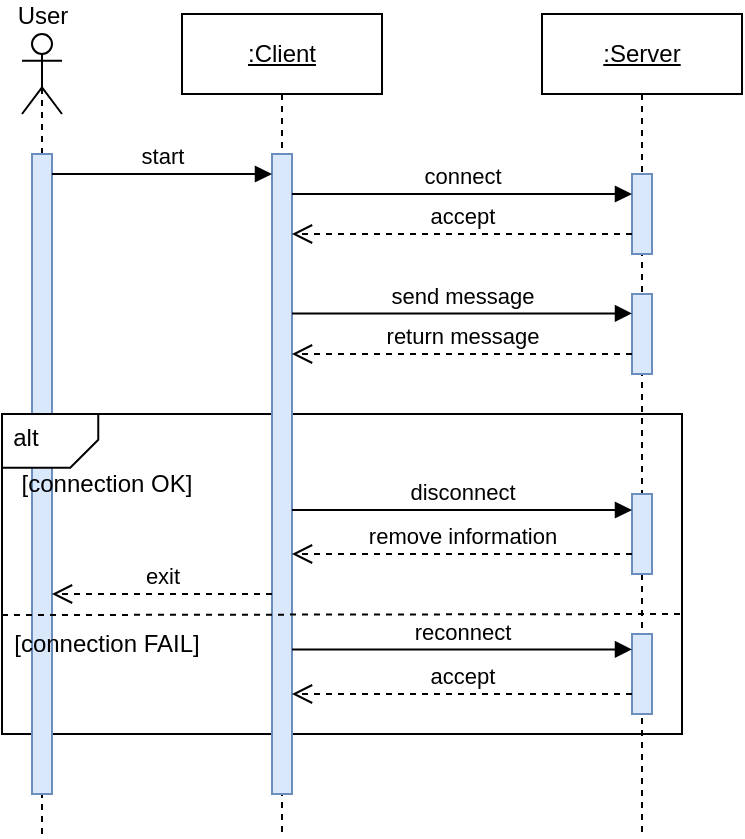 <mxfile version="25.0.3">
  <diagram name="Page-1" id="2YBvvXClWsGukQMizWep">
    <mxGraphModel dx="545" dy="319" grid="1" gridSize="10" guides="1" tooltips="1" connect="1" arrows="1" fold="1" page="1" pageScale="1" pageWidth="850" pageHeight="1100" math="0" shadow="0">
      <root>
        <mxCell id="0" />
        <mxCell id="1" parent="0" />
        <mxCell id="YEHJxIxcLhQByCdSeD-x-26" value="" style="rounded=0;whiteSpace=wrap;html=1;" vertex="1" parent="1">
          <mxGeometry x="210" y="240" width="340" height="160" as="geometry" />
        </mxCell>
        <mxCell id="aM9ryv3xv72pqoxQDRHE-1" value="&lt;u&gt;:Client&lt;/u&gt;" style="shape=umlLifeline;perimeter=lifelinePerimeter;whiteSpace=wrap;html=1;container=0;dropTarget=0;collapsible=0;recursiveResize=0;outlineConnect=0;portConstraint=eastwest;newEdgeStyle={&quot;edgeStyle&quot;:&quot;elbowEdgeStyle&quot;,&quot;elbow&quot;:&quot;vertical&quot;,&quot;curved&quot;:0,&quot;rounded&quot;:0};" parent="1" vertex="1">
          <mxGeometry x="300" y="40" width="100" height="410" as="geometry" />
        </mxCell>
        <mxCell id="aM9ryv3xv72pqoxQDRHE-2" value="" style="html=1;points=[];perimeter=orthogonalPerimeter;outlineConnect=0;targetShapes=umlLifeline;portConstraint=eastwest;newEdgeStyle={&quot;edgeStyle&quot;:&quot;elbowEdgeStyle&quot;,&quot;elbow&quot;:&quot;vertical&quot;,&quot;curved&quot;:0,&quot;rounded&quot;:0};fillColor=#dae8fc;strokeColor=#6c8ebf;" parent="aM9ryv3xv72pqoxQDRHE-1" vertex="1">
          <mxGeometry x="45" y="70" width="10" height="320" as="geometry" />
        </mxCell>
        <mxCell id="aM9ryv3xv72pqoxQDRHE-5" value="&lt;u&gt;:Server&lt;/u&gt;" style="shape=umlLifeline;perimeter=lifelinePerimeter;whiteSpace=wrap;html=1;container=0;dropTarget=0;collapsible=0;recursiveResize=0;outlineConnect=0;portConstraint=eastwest;newEdgeStyle={&quot;edgeStyle&quot;:&quot;elbowEdgeStyle&quot;,&quot;elbow&quot;:&quot;vertical&quot;,&quot;curved&quot;:0,&quot;rounded&quot;:0};" parent="1" vertex="1">
          <mxGeometry x="480" y="40" width="100" height="410" as="geometry" />
        </mxCell>
        <mxCell id="aM9ryv3xv72pqoxQDRHE-6" value="" style="html=1;points=[];perimeter=orthogonalPerimeter;outlineConnect=0;targetShapes=umlLifeline;portConstraint=eastwest;newEdgeStyle={&quot;edgeStyle&quot;:&quot;elbowEdgeStyle&quot;,&quot;elbow&quot;:&quot;vertical&quot;,&quot;curved&quot;:0,&quot;rounded&quot;:0};fillColor=#dae8fc;strokeColor=#6c8ebf;" parent="aM9ryv3xv72pqoxQDRHE-5" vertex="1">
          <mxGeometry x="45" y="80" width="10" height="40" as="geometry" />
        </mxCell>
        <mxCell id="YEHJxIxcLhQByCdSeD-x-21" value="" style="html=1;points=[];perimeter=orthogonalPerimeter;outlineConnect=0;targetShapes=umlLifeline;portConstraint=eastwest;newEdgeStyle={&quot;edgeStyle&quot;:&quot;elbowEdgeStyle&quot;,&quot;elbow&quot;:&quot;vertical&quot;,&quot;curved&quot;:0,&quot;rounded&quot;:0};fillColor=#dae8fc;strokeColor=#6c8ebf;" vertex="1" parent="aM9ryv3xv72pqoxQDRHE-5">
          <mxGeometry x="45" y="140" width="10" height="40" as="geometry" />
        </mxCell>
        <mxCell id="YEHJxIxcLhQByCdSeD-x-38" value="" style="html=1;points=[];perimeter=orthogonalPerimeter;outlineConnect=0;targetShapes=umlLifeline;portConstraint=eastwest;newEdgeStyle={&quot;edgeStyle&quot;:&quot;elbowEdgeStyle&quot;,&quot;elbow&quot;:&quot;vertical&quot;,&quot;curved&quot;:0,&quot;rounded&quot;:0};fillColor=#dae8fc;strokeColor=#6c8ebf;" vertex="1" parent="aM9ryv3xv72pqoxQDRHE-5">
          <mxGeometry x="45" y="240" width="10" height="40" as="geometry" />
        </mxCell>
        <mxCell id="aM9ryv3xv72pqoxQDRHE-7" value="connect" style="html=1;verticalAlign=bottom;endArrow=block;edgeStyle=elbowEdgeStyle;elbow=horizontal;curved=0;rounded=0;" parent="1" edge="1">
          <mxGeometry relative="1" as="geometry">
            <mxPoint x="355" y="130" as="sourcePoint" />
            <Array as="points">
              <mxPoint x="360" y="130" />
            </Array>
            <mxPoint x="525" y="130" as="targetPoint" />
            <mxPoint as="offset" />
          </mxGeometry>
        </mxCell>
        <mxCell id="aM9ryv3xv72pqoxQDRHE-8" value="accept" style="html=1;verticalAlign=bottom;endArrow=open;dashed=1;endSize=8;edgeStyle=elbowEdgeStyle;elbow=vertical;curved=0;rounded=0;" parent="1" edge="1">
          <mxGeometry x="0.003" relative="1" as="geometry">
            <mxPoint x="355" y="150" as="targetPoint" />
            <Array as="points">
              <mxPoint x="365" y="150" />
            </Array>
            <mxPoint x="525" y="150" as="sourcePoint" />
            <mxPoint as="offset" />
          </mxGeometry>
        </mxCell>
        <mxCell id="YEHJxIxcLhQByCdSeD-x-10" value="User" style="shape=umlActor;verticalLabelPosition=top;verticalAlign=bottom;html=1;outlineConnect=0;labelPosition=center;align=center;" vertex="1" parent="1">
          <mxGeometry x="220" y="50" width="20" height="40" as="geometry" />
        </mxCell>
        <mxCell id="YEHJxIxcLhQByCdSeD-x-15" value="" style="endArrow=none;dashed=1;html=1;rounded=0;entryX=0.5;entryY=0.5;entryDx=0;entryDy=0;entryPerimeter=0;" edge="1" parent="1" source="YEHJxIxcLhQByCdSeD-x-13" target="YEHJxIxcLhQByCdSeD-x-10">
          <mxGeometry width="50" height="50" relative="1" as="geometry">
            <mxPoint x="230" y="340" as="sourcePoint" />
            <mxPoint x="290" y="140" as="targetPoint" />
          </mxGeometry>
        </mxCell>
        <mxCell id="YEHJxIxcLhQByCdSeD-x-16" value="" style="endArrow=none;dashed=1;html=1;rounded=0;entryX=0.5;entryY=0.5;entryDx=0;entryDy=0;entryPerimeter=0;" edge="1" parent="1" target="YEHJxIxcLhQByCdSeD-x-13">
          <mxGeometry width="50" height="50" relative="1" as="geometry">
            <mxPoint x="230" y="450" as="sourcePoint" />
            <mxPoint x="230" y="70" as="targetPoint" />
          </mxGeometry>
        </mxCell>
        <mxCell id="YEHJxIxcLhQByCdSeD-x-13" value="" style="html=1;points=[];perimeter=orthogonalPerimeter;outlineConnect=0;targetShapes=umlLifeline;portConstraint=eastwest;newEdgeStyle={&quot;edgeStyle&quot;:&quot;elbowEdgeStyle&quot;,&quot;elbow&quot;:&quot;vertical&quot;,&quot;curved&quot;:0,&quot;rounded&quot;:0};fillColor=#dae8fc;strokeColor=#6c8ebf;" vertex="1" parent="1">
          <mxGeometry x="225" y="110" width="10" height="320" as="geometry" />
        </mxCell>
        <mxCell id="YEHJxIxcLhQByCdSeD-x-17" value="start" style="html=1;verticalAlign=bottom;endArrow=block;edgeStyle=elbowEdgeStyle;elbow=horizontal;curved=0;rounded=0;" edge="1" parent="1" target="aM9ryv3xv72pqoxQDRHE-2">
          <mxGeometry relative="1" as="geometry">
            <mxPoint x="235" y="120" as="sourcePoint" />
            <Array as="points">
              <mxPoint x="240" y="120" />
            </Array>
            <mxPoint x="340" y="120" as="targetPoint" />
            <mxPoint as="offset" />
          </mxGeometry>
        </mxCell>
        <mxCell id="YEHJxIxcLhQByCdSeD-x-20" value="exit" style="html=1;verticalAlign=bottom;endArrow=open;dashed=1;endSize=8;edgeStyle=elbowEdgeStyle;elbow=vertical;curved=0;rounded=0;" edge="1" parent="1">
          <mxGeometry relative="1" as="geometry">
            <mxPoint x="235" y="330" as="targetPoint" />
            <Array as="points">
              <mxPoint x="255" y="330.0" />
            </Array>
            <mxPoint x="345" y="330" as="sourcePoint" />
          </mxGeometry>
        </mxCell>
        <mxCell id="YEHJxIxcLhQByCdSeD-x-22" value="send message" style="html=1;verticalAlign=bottom;endArrow=block;edgeStyle=elbowEdgeStyle;elbow=horizontal;curved=0;rounded=0;" edge="1" parent="1" source="aM9ryv3xv72pqoxQDRHE-2" target="YEHJxIxcLhQByCdSeD-x-21">
          <mxGeometry relative="1" as="geometry">
            <mxPoint x="365" y="189.71" as="sourcePoint" />
            <Array as="points">
              <mxPoint x="370" y="189.71" />
            </Array>
            <mxPoint x="520" y="190" as="targetPoint" />
            <mxPoint as="offset" />
          </mxGeometry>
        </mxCell>
        <mxCell id="YEHJxIxcLhQByCdSeD-x-24" value="return message" style="html=1;verticalAlign=bottom;endArrow=open;dashed=1;endSize=8;edgeStyle=elbowEdgeStyle;elbow=vertical;curved=0;rounded=0;" edge="1" parent="1" source="YEHJxIxcLhQByCdSeD-x-21" target="aM9ryv3xv72pqoxQDRHE-2">
          <mxGeometry x="0.001" relative="1" as="geometry">
            <mxPoint x="360" y="210" as="targetPoint" />
            <Array as="points">
              <mxPoint x="370" y="210" />
            </Array>
            <mxPoint x="520" y="210" as="sourcePoint" />
            <mxPoint as="offset" />
          </mxGeometry>
        </mxCell>
        <mxCell id="YEHJxIxcLhQByCdSeD-x-32" value="&lt;div style=&quot;padding-right: 0px; padding-left: 0px; padding-bottom: 0px;&quot;&gt;&lt;span style=&quot;background-color: initial;&quot;&gt;alt&lt;/span&gt;&lt;/div&gt;" style="shape=card;whiteSpace=wrap;html=1;flipV=1;rotation=-90;align=center;textDirection=vertical-lr;spacingLeft=1;spacingBottom=23;size=14;" vertex="1" parent="1">
          <mxGeometry x="220.63" y="229.39" width="26.88" height="48.12" as="geometry" />
        </mxCell>
        <mxCell id="YEHJxIxcLhQByCdSeD-x-34" value="[connection OK]" style="text;html=1;align=center;verticalAlign=middle;whiteSpace=wrap;rounded=0;" vertex="1" parent="1">
          <mxGeometry x="210" y="260" width="105" height="30" as="geometry" />
        </mxCell>
        <mxCell id="YEHJxIxcLhQByCdSeD-x-36" value="" style="endArrow=none;dashed=1;html=1;rounded=0;exitX=0.001;exitY=0.607;exitDx=0;exitDy=0;exitPerimeter=0;entryX=1.001;entryY=0.604;entryDx=0;entryDy=0;entryPerimeter=0;" edge="1" parent="1">
          <mxGeometry width="50" height="50" relative="1" as="geometry">
            <mxPoint x="210.0" y="340.54" as="sourcePoint" />
            <mxPoint x="550.0" y="340" as="targetPoint" />
          </mxGeometry>
        </mxCell>
        <mxCell id="YEHJxIxcLhQByCdSeD-x-37" value="[connection FAIL]" style="text;html=1;align=center;verticalAlign=middle;whiteSpace=wrap;rounded=0;" vertex="1" parent="1">
          <mxGeometry x="210" y="340" width="105" height="30" as="geometry" />
        </mxCell>
        <mxCell id="YEHJxIxcLhQByCdSeD-x-39" value="disconnect" style="html=1;verticalAlign=bottom;endArrow=block;edgeStyle=elbowEdgeStyle;elbow=horizontal;curved=0;rounded=0;" edge="1" parent="1">
          <mxGeometry x="-0.005" relative="1" as="geometry">
            <mxPoint x="355" y="288" as="sourcePoint" />
            <Array as="points">
              <mxPoint x="370" y="287.71" />
            </Array>
            <mxPoint x="525" y="288" as="targetPoint" />
            <mxPoint as="offset" />
          </mxGeometry>
        </mxCell>
        <mxCell id="YEHJxIxcLhQByCdSeD-x-40" value="remove information" style="html=1;verticalAlign=bottom;endArrow=open;dashed=1;endSize=8;edgeStyle=elbowEdgeStyle;elbow=vertical;curved=0;rounded=0;" edge="1" parent="1" source="YEHJxIxcLhQByCdSeD-x-38" target="aM9ryv3xv72pqoxQDRHE-2">
          <mxGeometry x="0.003" relative="1" as="geometry">
            <mxPoint x="360" y="310" as="targetPoint" />
            <Array as="points">
              <mxPoint x="360" y="310" />
            </Array>
            <mxPoint x="520" y="310" as="sourcePoint" />
            <mxPoint as="offset" />
          </mxGeometry>
        </mxCell>
        <mxCell id="YEHJxIxcLhQByCdSeD-x-42" value="" style="html=1;points=[];perimeter=orthogonalPerimeter;outlineConnect=0;targetShapes=umlLifeline;portConstraint=eastwest;newEdgeStyle={&quot;edgeStyle&quot;:&quot;elbowEdgeStyle&quot;,&quot;elbow&quot;:&quot;vertical&quot;,&quot;curved&quot;:0,&quot;rounded&quot;:0};fillColor=#dae8fc;strokeColor=#6c8ebf;" vertex="1" parent="1">
          <mxGeometry x="525" y="350" width="10" height="40" as="geometry" />
        </mxCell>
        <mxCell id="YEHJxIxcLhQByCdSeD-x-43" value="reconnect" style="html=1;verticalAlign=bottom;endArrow=block;edgeStyle=elbowEdgeStyle;elbow=horizontal;curved=0;rounded=0;" edge="1" parent="1">
          <mxGeometry x="-0.005" relative="1" as="geometry">
            <mxPoint x="355" y="357.71" as="sourcePoint" />
            <Array as="points">
              <mxPoint x="370" y="357.42" />
            </Array>
            <mxPoint x="525" y="357.71" as="targetPoint" />
            <mxPoint as="offset" />
          </mxGeometry>
        </mxCell>
        <mxCell id="YEHJxIxcLhQByCdSeD-x-46" value="accept" style="html=1;verticalAlign=bottom;endArrow=open;dashed=1;endSize=8;edgeStyle=elbowEdgeStyle;elbow=vertical;curved=0;rounded=0;" edge="1" parent="1">
          <mxGeometry x="0.003" relative="1" as="geometry">
            <mxPoint x="355" y="380" as="targetPoint" />
            <Array as="points">
              <mxPoint x="360" y="380" />
            </Array>
            <mxPoint x="525" y="380" as="sourcePoint" />
            <mxPoint as="offset" />
          </mxGeometry>
        </mxCell>
      </root>
    </mxGraphModel>
  </diagram>
</mxfile>
